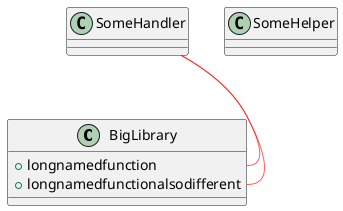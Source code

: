 {
  "sha1": "2eejt5fpdwlqef47a7694t2k6iaxeg2",
  "insertion": {
    "when": "2024-05-30T20:48:19.966Z",
    "url": "https://forum.plantuml.net/16185/diagram-connection-similar-contains-underscores-version",
    "user": "plantuml@gmail.com"
  }
}
@startuml


!define my_red FF0000A0
!define my_blue 0000FFA0
!define my_green 00AA00A0



class "BigLibrary" as lib {
    + longnamedfunction
    + longnamedfunctionalsodifferent
}


class "SomeHandler" as handler
class "SomeHelper" as helper



handler -[#my_red]- lib::longnamedfunction
handler -[#my_red]- lib::longnamedfunctionalsodifferent




@enduml
